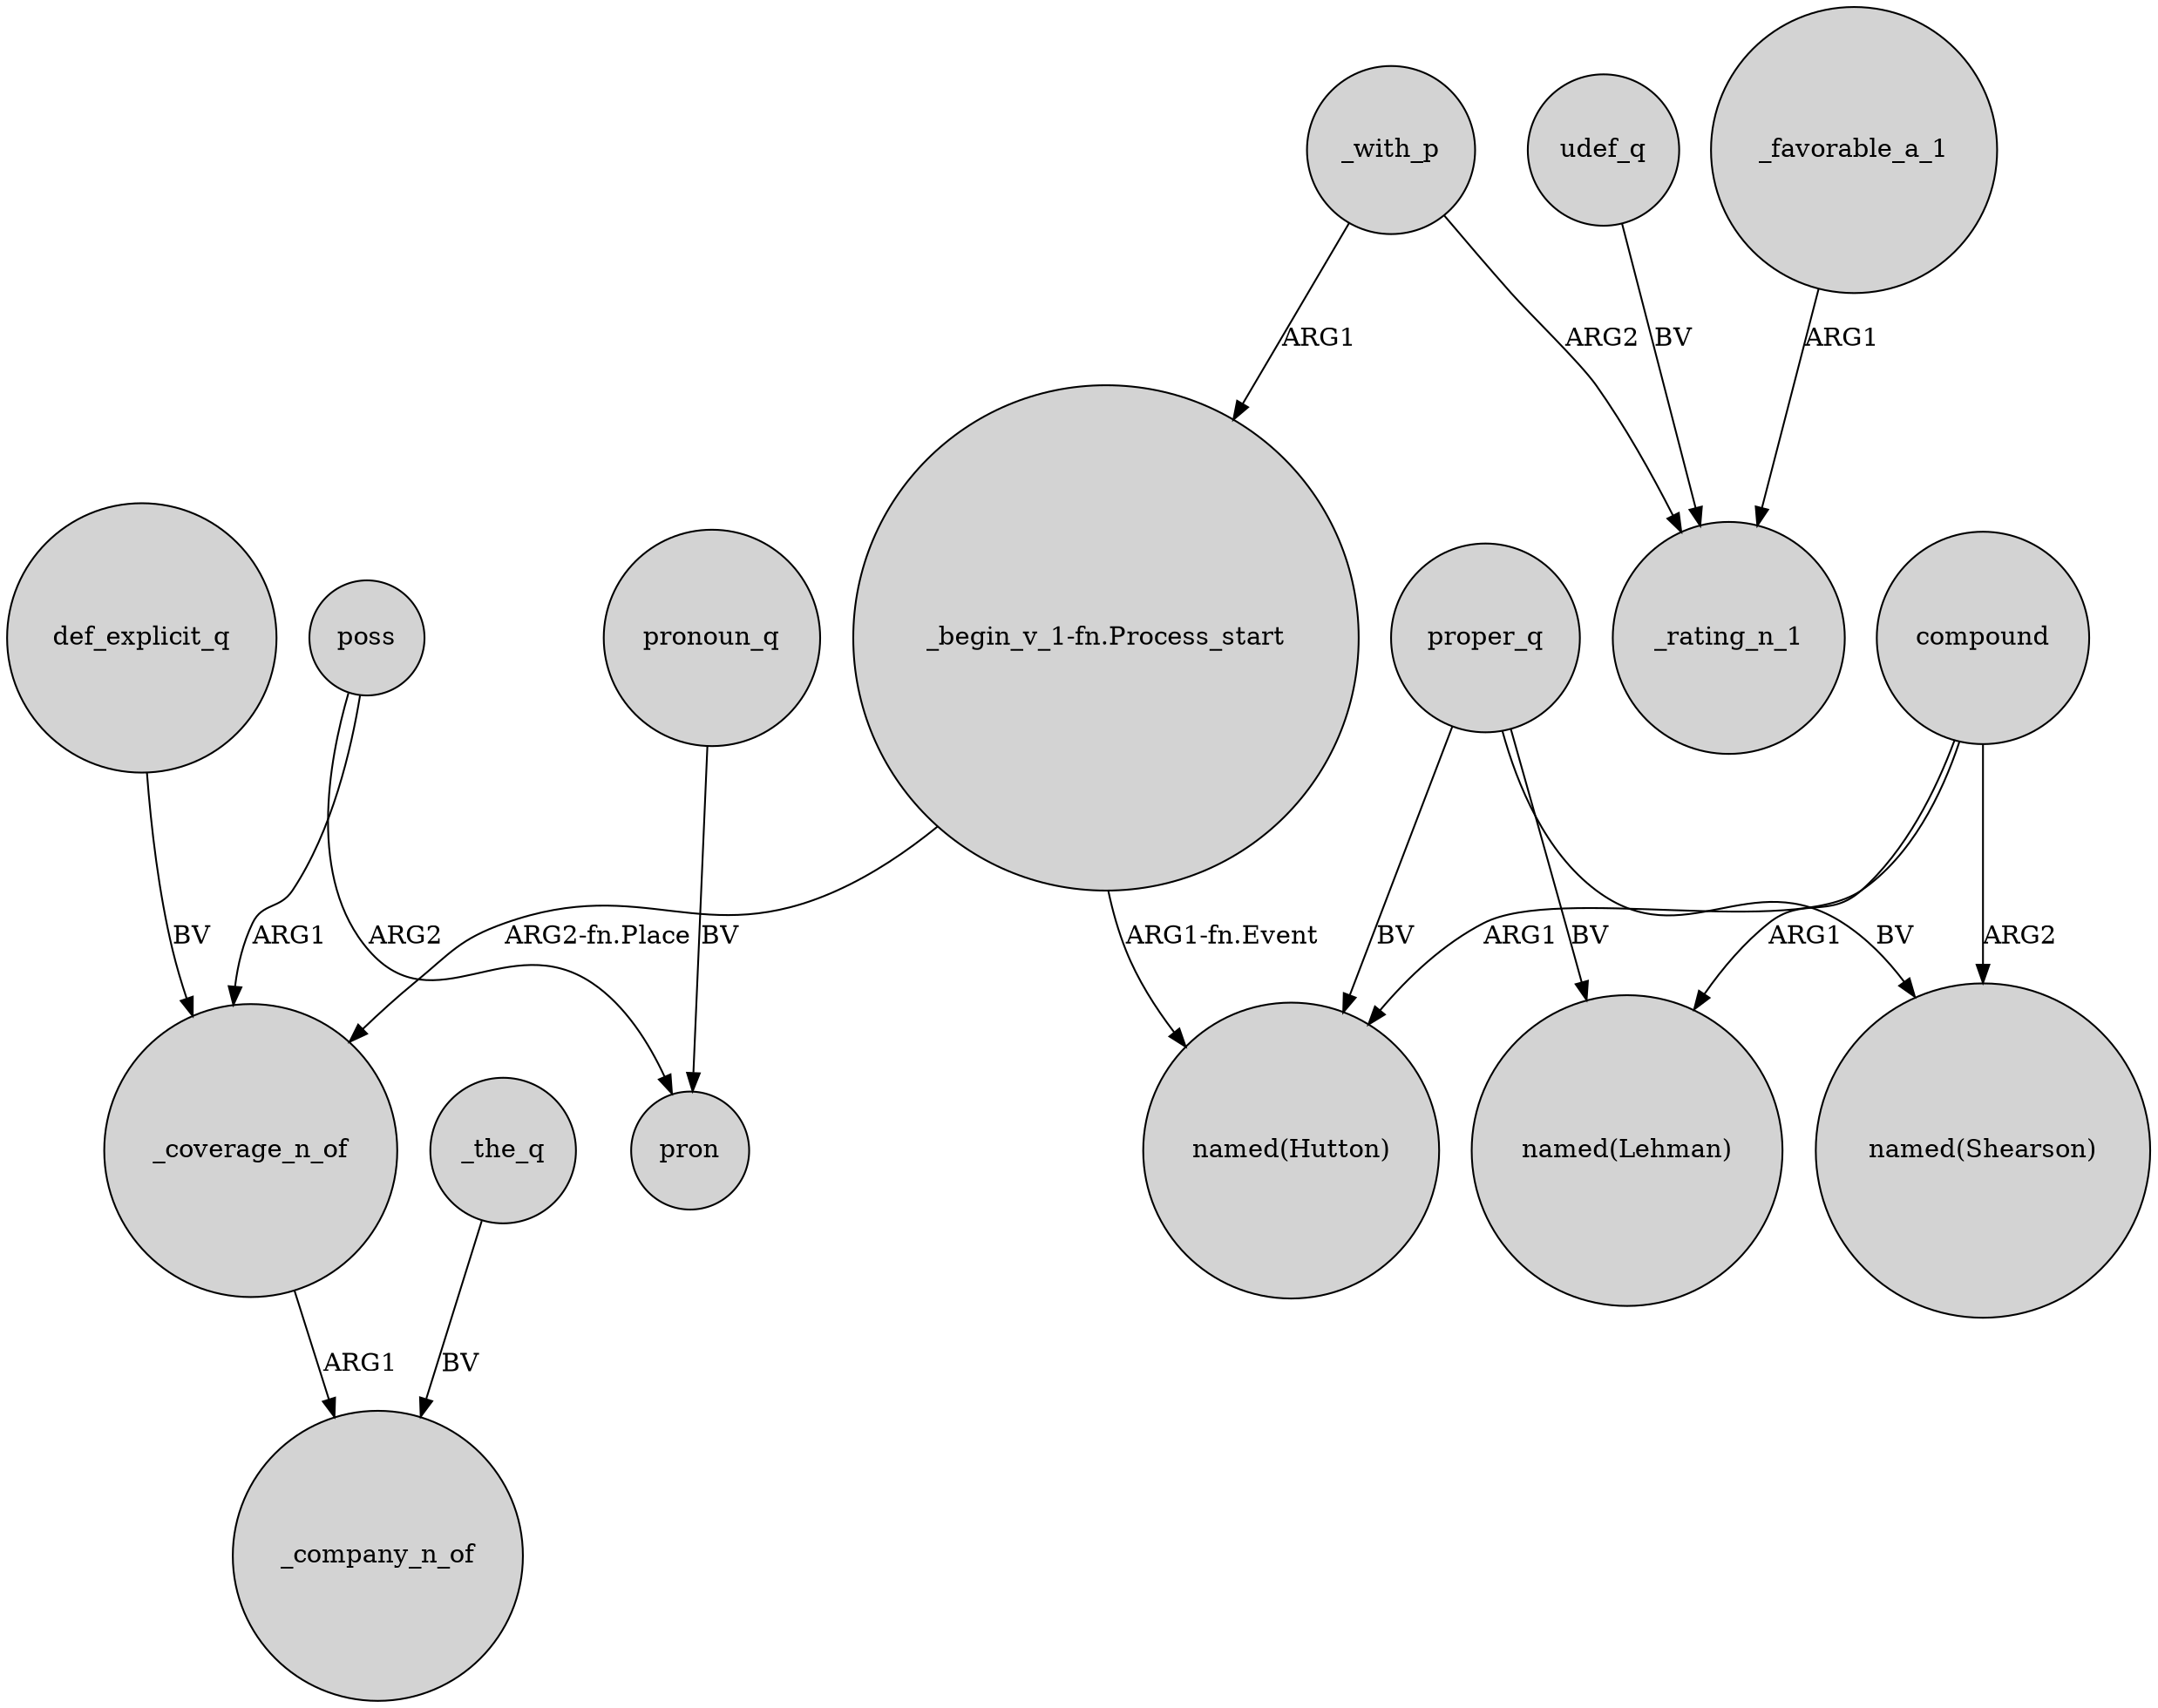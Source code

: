 digraph {
	node [shape=circle style=filled]
	poss -> _coverage_n_of [label=ARG1]
	compound -> "named(Hutton)" [label=ARG1]
	udef_q -> _rating_n_1 [label=BV]
	proper_q -> "named(Hutton)" [label=BV]
	_with_p -> "_begin_v_1-fn.Process_start" [label=ARG1]
	"_begin_v_1-fn.Process_start" -> _coverage_n_of [label="ARG2-fn.Place"]
	proper_q -> "named(Lehman)" [label=BV]
	_coverage_n_of -> _company_n_of [label=ARG1]
	compound -> "named(Shearson)" [label=ARG2]
	_with_p -> _rating_n_1 [label=ARG2]
	proper_q -> "named(Shearson)" [label=BV]
	def_explicit_q -> _coverage_n_of [label=BV]
	_the_q -> _company_n_of [label=BV]
	pronoun_q -> pron [label=BV]
	compound -> "named(Lehman)" [label=ARG1]
	"_begin_v_1-fn.Process_start" -> "named(Hutton)" [label="ARG1-fn.Event"]
	poss -> pron [label=ARG2]
	_favorable_a_1 -> _rating_n_1 [label=ARG1]
}

